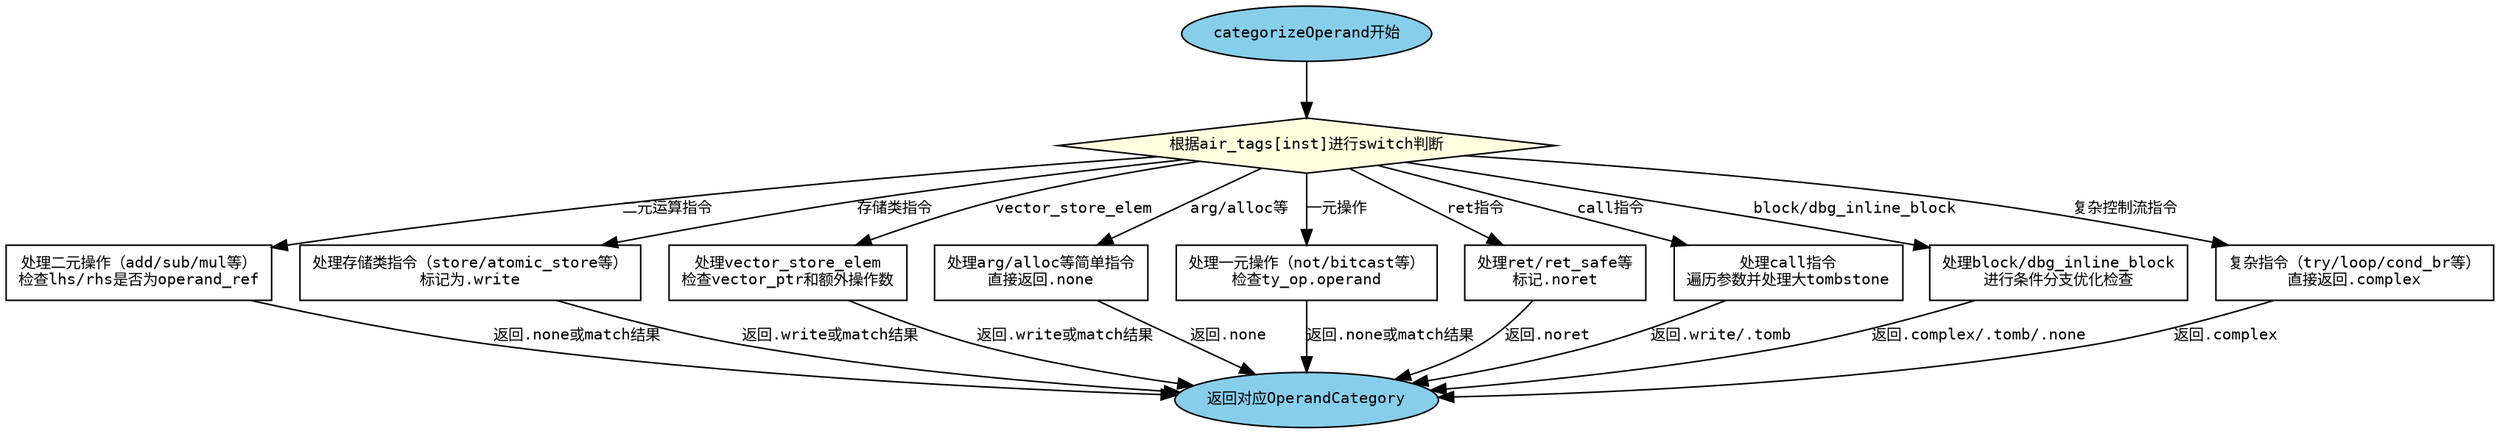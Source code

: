 
digraph flowchart {
    graph [rankdir=TB, fontname="Courier", fontsize=12];
    node [shape=rectangle, fontname="Courier", fontsize=10, style=filled, fillcolor=lightgray];
    edge [fontname="Courier", fontsize=10];

    start [label="categorizeOperand开始", shape=oval, fillcolor=skyblue];
    switch_inst [label="根据air_tags[inst]进行switch判断", shape=diamond, fillcolor=lightyellow];
    bin_ops [label="处理二元操作（add/sub/mul等）\n检查lhs/rhs是否为operand_ref", fillcolor=white];
    store_ops [label="处理存储类指令（store/atomic_store等）\n标记为.write", fillcolor=white];
    vector_store_elem [label="处理vector_store_elem\n检查vector_ptr和额外操作数", fillcolor=white];
    arg_alloc_etc [label="处理arg/alloc等简单指令\n直接返回.none", fillcolor=white];
    ty_op_unary [label="处理一元操作（not/bitcast等）\n检查ty_op.operand", fillcolor=white];
    ret_ops [label="处理ret/ret_safe等\n标记.noret", fillcolor=white];
    call_ops [label="处理call指令\n遍历参数并处理大tombstone", fillcolor=white];
    block_peephole [label="处理block/dbg_inline_block\n进行条件分支优化检查", fillcolor=white];
    complex_ops [label="复杂指令（try/loop/cond_br等）\n直接返回.complex", fillcolor=white];
    end [label="返回对应OperandCategory", shape=oval, fillcolor=skyblue];

    start -> switch_inst;
    switch_inst -> bin_ops [label="二元运算指令"];
    switch_inst -> store_ops [label="存储类指令"];
    switch_inst -> vector_store_elem [label="vector_store_elem"];
    switch_inst -> arg_alloc_etc [label="arg/alloc等"];
    switch_inst -> ty_op_unary [label="一元操作"];
    switch_inst -> ret_ops [label="ret指令"];
    switch_inst -> call_ops [label="call指令"];
    switch_inst -> block_peephole [label="block/dbg_inline_block"];
    switch_inst -> complex_ops [label="复杂控制流指令"];

    bin_ops -> end [label="返回.none或match结果"];
    store_ops -> end [label="返回.write或match结果"];
    vector_store_elem -> end [label="返回.write或match结果"];
    arg_alloc_etc -> end [label="返回.none"];
    ty_op_unary -> end [label="返回.none或match结果"];
    ret_ops -> end [label="返回.noret"];
    call_ops -> end [label="返回.write/.tomb"];
    block_peephole -> end [label="返回.complex/.tomb/.none"];
    complex_ops -> end [label="返回.complex"];
}
